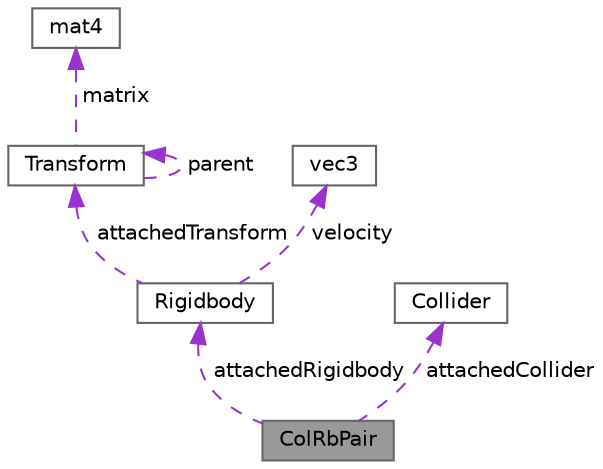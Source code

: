digraph "ColRbPair"
{
 // LATEX_PDF_SIZE
  bgcolor="transparent";
  edge [fontname=Helvetica,fontsize=10,labelfontname=Helvetica,labelfontsize=10];
  node [fontname=Helvetica,fontsize=10,shape=box,height=0.2,width=0.4];
  Node1 [label="ColRbPair",height=0.2,width=0.4,color="gray40", fillcolor="grey60", style="filled", fontcolor="black",tooltip=" "];
  Node2 -> Node1 [dir="back",color="darkorchid3",style="dashed",label=" attachedRigidbody" ];
  Node2 [label="Rigidbody",height=0.2,width=0.4,color="gray40", fillcolor="white", style="filled",URL="$class_rigidbody.html",tooltip=" "];
  Node3 -> Node2 [dir="back",color="darkorchid3",style="dashed",label=" attachedTransform" ];
  Node3 [label="Transform",height=0.2,width=0.4,color="gray40", fillcolor="white", style="filled",URL="$class_transform.html",tooltip=" "];
  Node3 -> Node3 [dir="back",color="darkorchid3",style="dashed",label=" parent" ];
  Node4 -> Node3 [dir="back",color="darkorchid3",style="dashed",label=" matrix" ];
  Node4 [label="mat4",height=0.2,width=0.4,color="gray40", fillcolor="white", style="filled",tooltip=" "];
  Node5 -> Node2 [dir="back",color="darkorchid3",style="dashed",label=" velocity" ];
  Node5 [label="vec3",height=0.2,width=0.4,color="gray40", fillcolor="white", style="filled",tooltip=" "];
  Node6 -> Node1 [dir="back",color="darkorchid3",style="dashed",label=" attachedCollider" ];
  Node6 [label="Collider",height=0.2,width=0.4,color="gray40", fillcolor="white", style="filled",URL="$class_collider.html",tooltip=" "];
}

